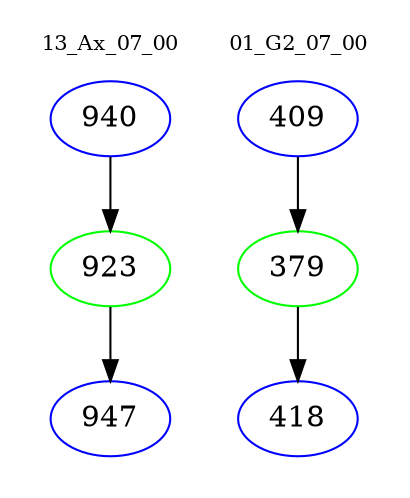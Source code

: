 digraph{
subgraph cluster_0 {
color = white
label = "13_Ax_07_00";
fontsize=10;
T0_940 [label="940", color="blue"]
T0_940 -> T0_923 [color="black"]
T0_923 [label="923", color="green"]
T0_923 -> T0_947 [color="black"]
T0_947 [label="947", color="blue"]
}
subgraph cluster_1 {
color = white
label = "01_G2_07_00";
fontsize=10;
T1_409 [label="409", color="blue"]
T1_409 -> T1_379 [color="black"]
T1_379 [label="379", color="green"]
T1_379 -> T1_418 [color="black"]
T1_418 [label="418", color="blue"]
}
}
